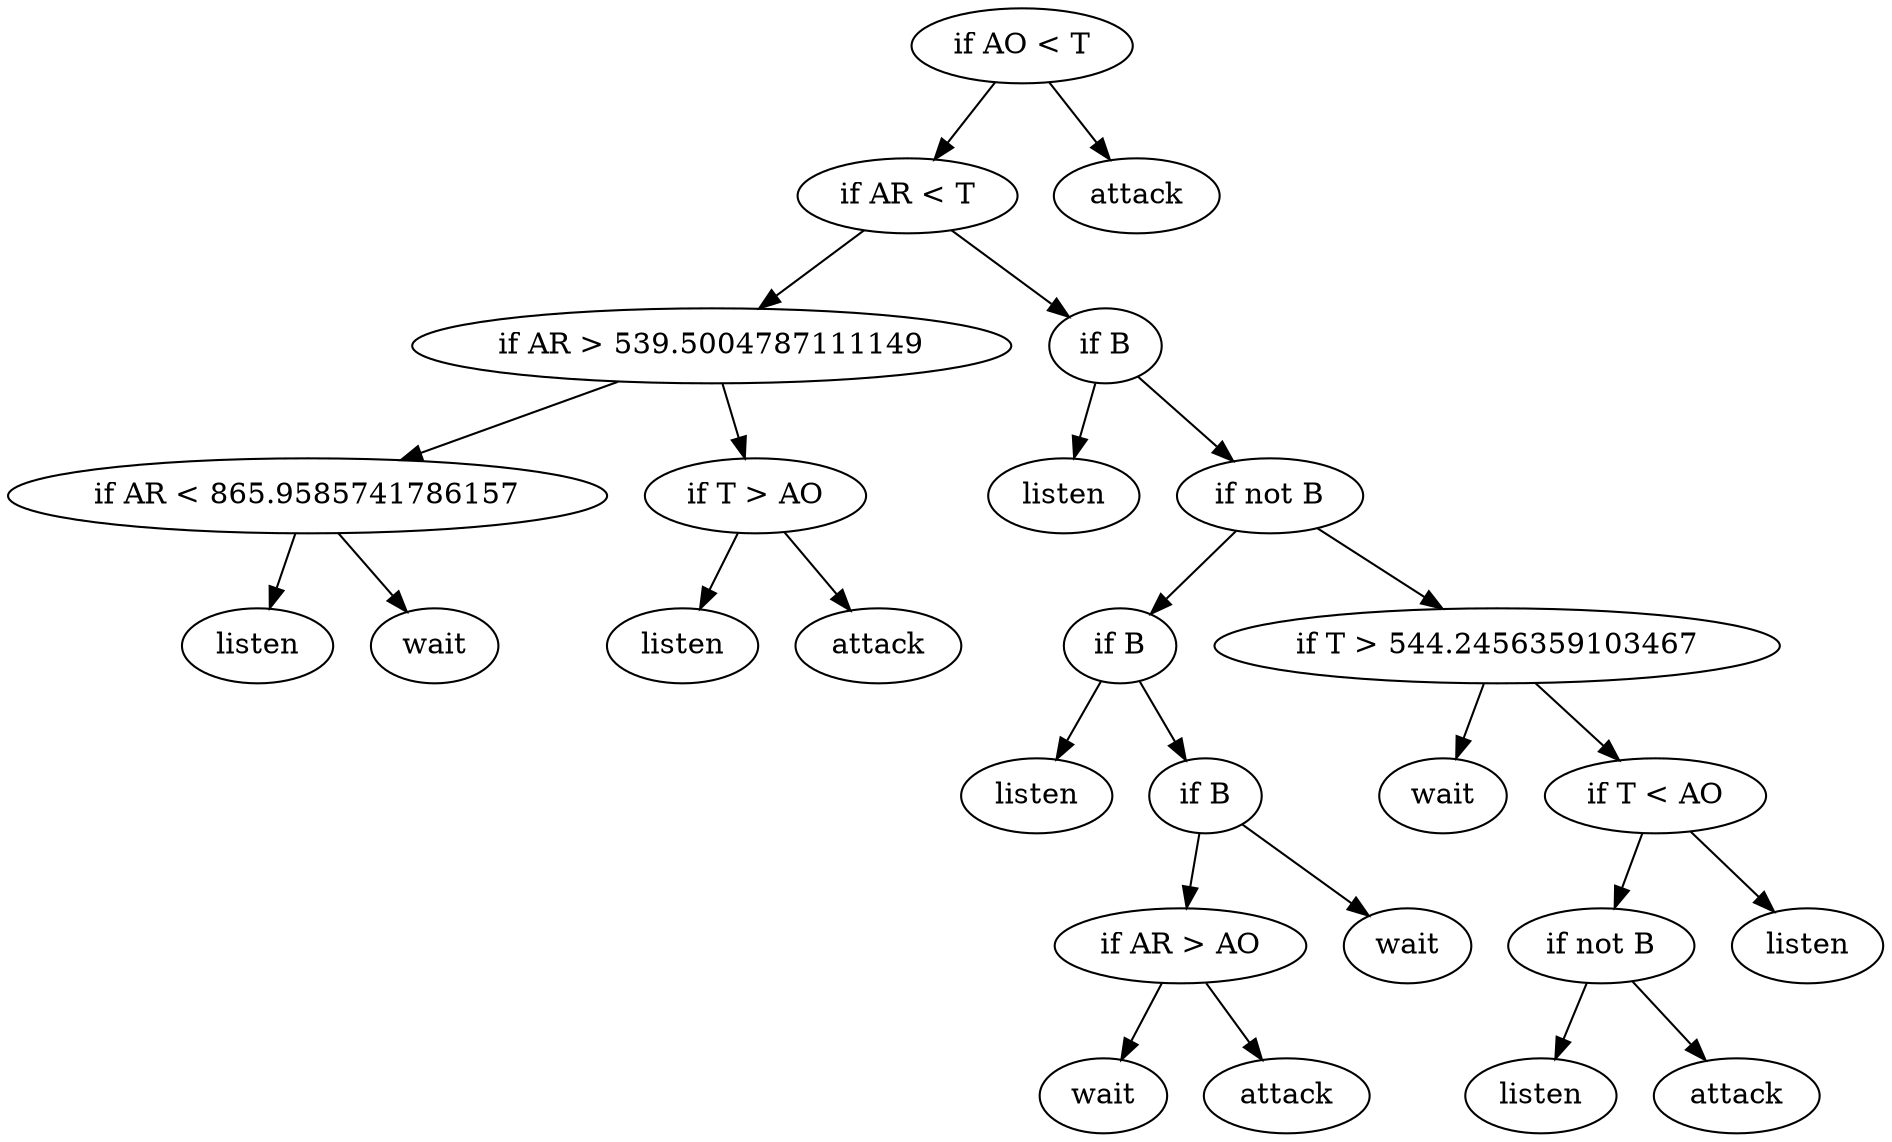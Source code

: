 digraph {
	0 [label="if AO < T"]
	1 [label="if AR < T"]
	2 [label="if AR > 539.5004787111149"]
	3 [label="if AR < 865.9585741786157"]
	4 [label=listen]
	3 -> 4
	5 [label=wait]
	3 -> 5
	2 -> 3
	6 [label="if T > AO"]
	7 [label=listen]
	6 -> 7
	8 [label=attack]
	6 -> 8
	2 -> 6
	1 -> 2
	9 [label="if B"]
	10 [label=listen]
	9 -> 10
	11 [label="if not B"]
	12 [label="if B"]
	13 [label=listen]
	12 -> 13
	14 [label="if B"]
	15 [label="if AR > AO"]
	16 [label=wait]
	15 -> 16
	17 [label=attack]
	15 -> 17
	14 -> 15
	18 [label=wait]
	14 -> 18
	12 -> 14
	11 -> 12
	19 [label="if T > 544.2456359103467"]
	20 [label=wait]
	19 -> 20
	21 [label="if T < AO"]
	22 [label="if not B"]
	23 [label=listen]
	22 -> 23
	24 [label=attack]
	22 -> 24
	21 -> 22
	25 [label=listen]
	21 -> 25
	19 -> 21
	11 -> 19
	9 -> 11
	1 -> 9
	0 -> 1
	26 [label=attack]
	0 -> 26
}